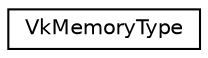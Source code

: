 digraph "Graphical Class Hierarchy"
{
 // LATEX_PDF_SIZE
  edge [fontname="Helvetica",fontsize="10",labelfontname="Helvetica",labelfontsize="10"];
  node [fontname="Helvetica",fontsize="10",shape=record];
  rankdir="LR";
  Node0 [label="VkMemoryType",height=0.2,width=0.4,color="black", fillcolor="white", style="filled",URL="$structVkMemoryType.html",tooltip=" "];
}
